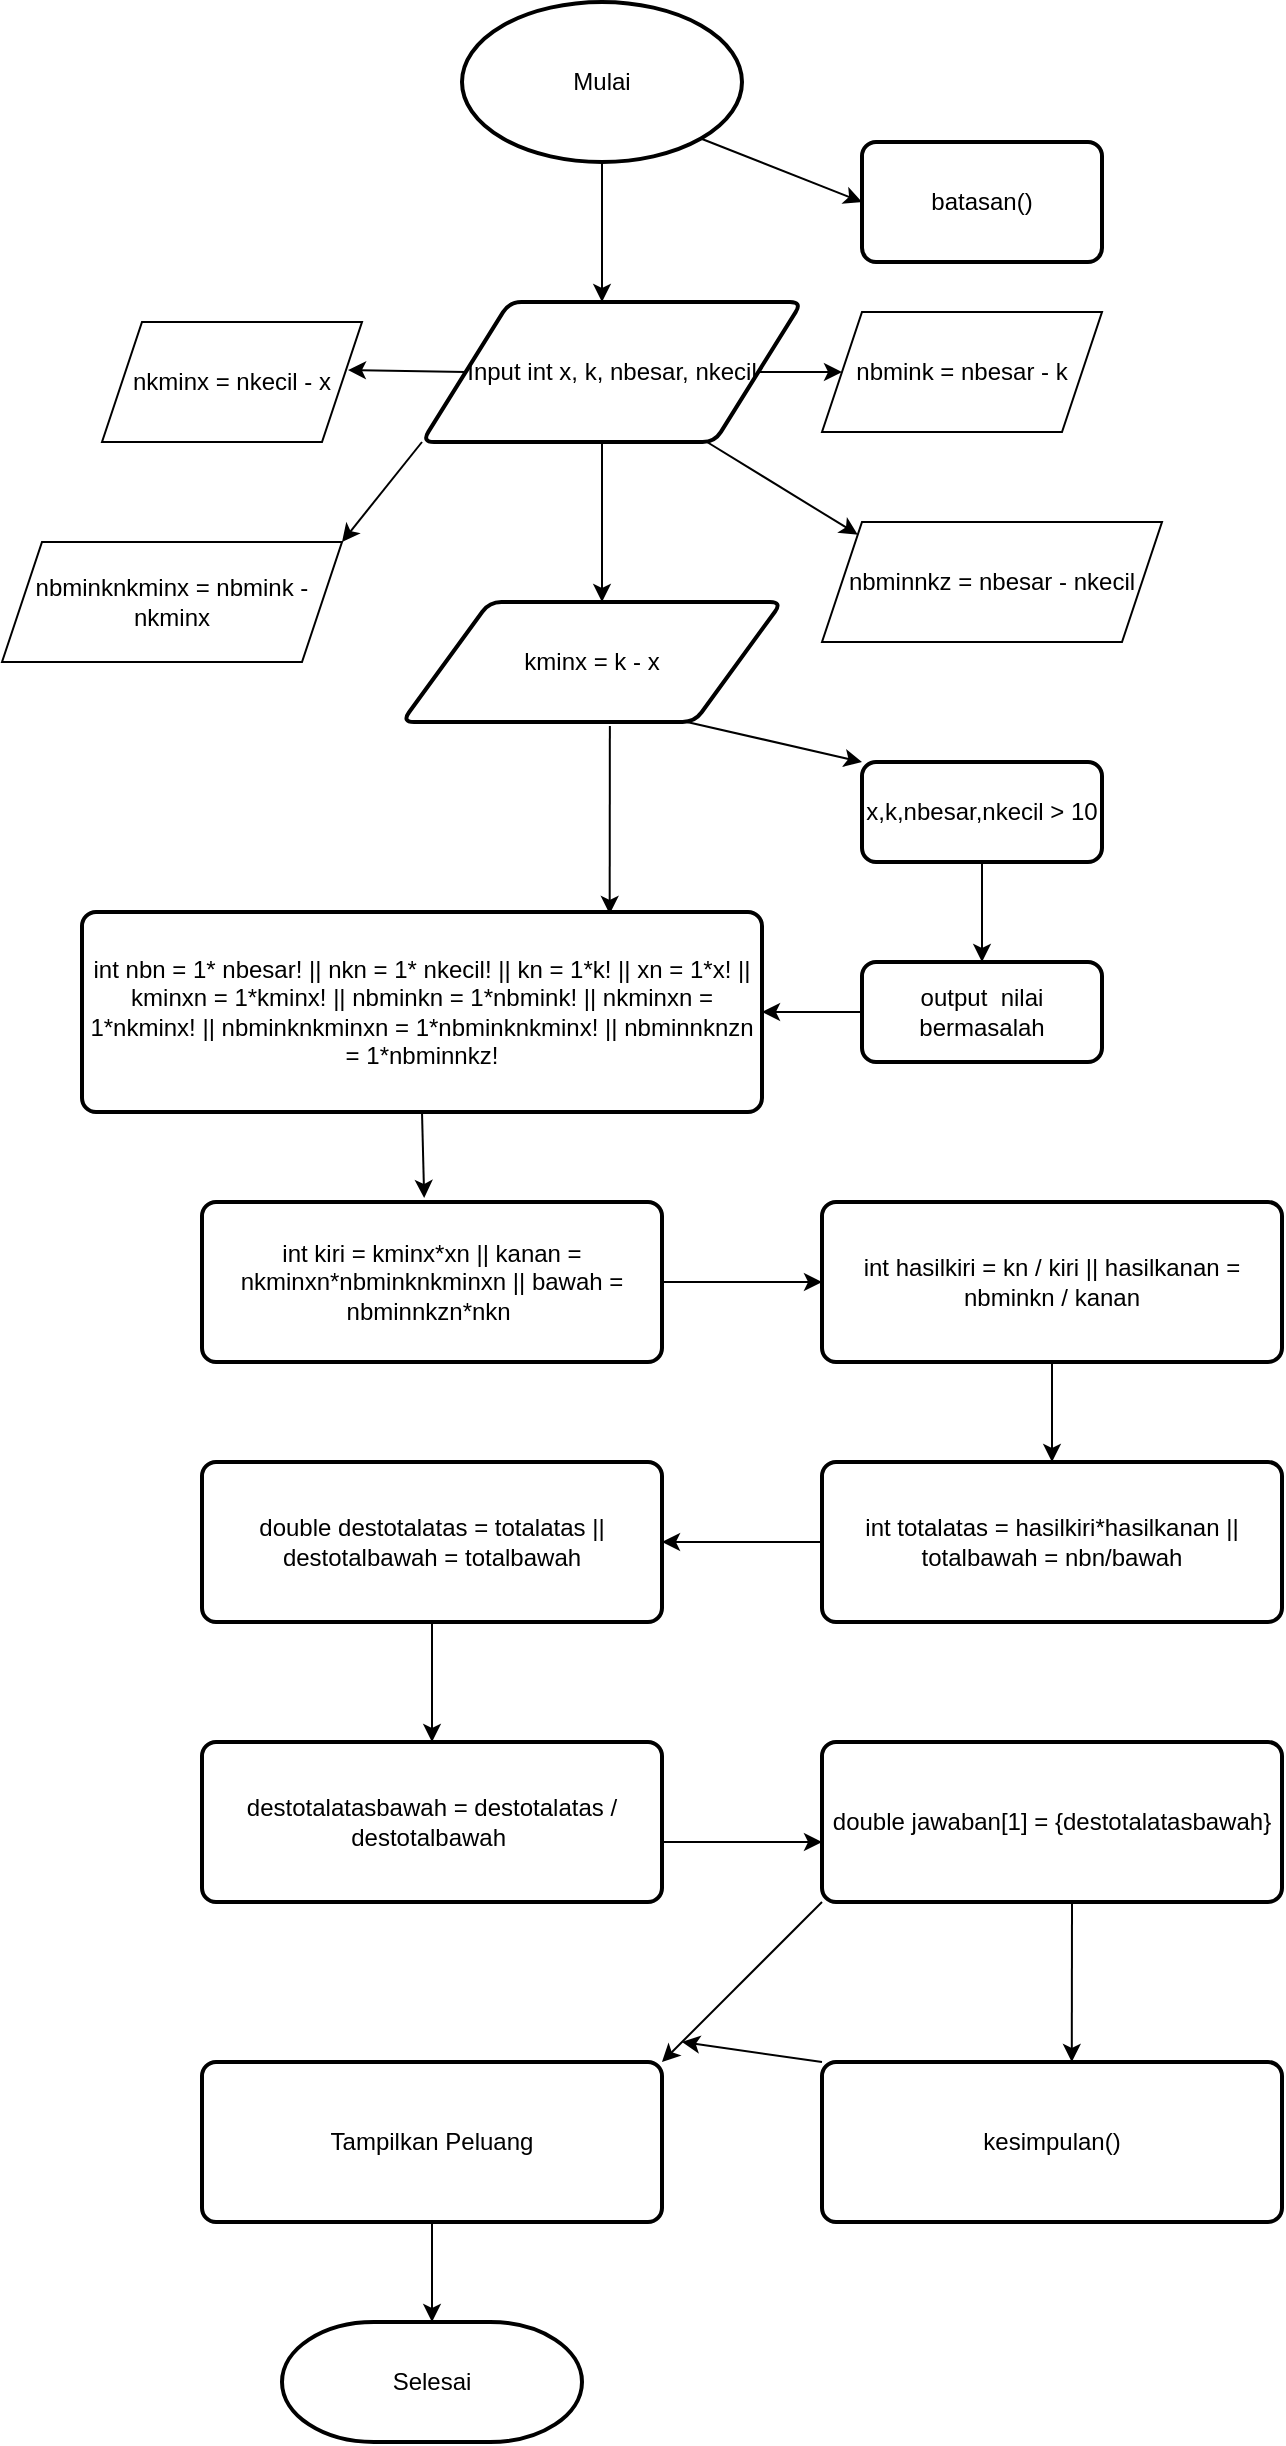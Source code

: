 <mxfile version="20.4.0" type="device"><diagram id="ypNY-C5Wga_4n8oGpfPJ" name="Page-1"><mxGraphModel dx="868" dy="482" grid="1" gridSize="10" guides="1" tooltips="1" connect="1" arrows="1" fold="1" page="1" pageScale="1" pageWidth="850" pageHeight="1100" math="0" shadow="0"><root><mxCell id="0"/><mxCell id="1" parent="0"/><mxCell id="EYIcS5BcbPaCCxSxR1S4-2" value="Mulai" style="strokeWidth=2;html=1;shape=mxgraph.flowchart.start_1;whiteSpace=wrap;" vertex="1" parent="1"><mxGeometry x="350" y="80" width="140" height="80" as="geometry"/></mxCell><mxCell id="EYIcS5BcbPaCCxSxR1S4-3" value="" style="endArrow=classic;html=1;rounded=0;exitX=0.5;exitY=1;exitDx=0;exitDy=0;exitPerimeter=0;" edge="1" parent="1" source="EYIcS5BcbPaCCxSxR1S4-2"><mxGeometry width="50" height="50" relative="1" as="geometry"><mxPoint x="429" y="160" as="sourcePoint"/><mxPoint x="420" y="230" as="targetPoint"/></mxGeometry></mxCell><mxCell id="EYIcS5BcbPaCCxSxR1S4-4" value="Input int x, k, nbesar, nkecil" style="shape=parallelogram;html=1;strokeWidth=2;perimeter=parallelogramPerimeter;whiteSpace=wrap;rounded=1;arcSize=12;size=0.23;" vertex="1" parent="1"><mxGeometry x="330" y="230" width="190" height="70" as="geometry"/></mxCell><mxCell id="EYIcS5BcbPaCCxSxR1S4-7" value="" style="endArrow=classic;html=1;rounded=0;" edge="1" parent="1"><mxGeometry width="50" height="50" relative="1" as="geometry"><mxPoint x="420" y="300" as="sourcePoint"/><mxPoint x="420" y="380" as="targetPoint"/></mxGeometry></mxCell><mxCell id="EYIcS5BcbPaCCxSxR1S4-8" value="kminx = k - x" style="shape=parallelogram;html=1;strokeWidth=2;perimeter=parallelogramPerimeter;whiteSpace=wrap;rounded=1;arcSize=12;size=0.23;" vertex="1" parent="1"><mxGeometry x="320" y="380" width="190" height="60" as="geometry"/></mxCell><mxCell id="EYIcS5BcbPaCCxSxR1S4-12" value="nbmink = nbesar - k" style="shape=parallelogram;perimeter=parallelogramPerimeter;whiteSpace=wrap;html=1;fixedSize=1;" vertex="1" parent="1"><mxGeometry x="530" y="235" width="140" height="60" as="geometry"/></mxCell><mxCell id="EYIcS5BcbPaCCxSxR1S4-13" value="nkminx = nkecil - x" style="shape=parallelogram;perimeter=parallelogramPerimeter;whiteSpace=wrap;html=1;fixedSize=1;" vertex="1" parent="1"><mxGeometry x="170" y="240" width="130" height="60" as="geometry"/></mxCell><mxCell id="EYIcS5BcbPaCCxSxR1S4-14" value="" style="endArrow=classic;html=1;rounded=0;exitX=0;exitY=0.5;exitDx=0;exitDy=0;entryX=0.946;entryY=0.4;entryDx=0;entryDy=0;entryPerimeter=0;" edge="1" parent="1" source="EYIcS5BcbPaCCxSxR1S4-4" target="EYIcS5BcbPaCCxSxR1S4-13"><mxGeometry width="50" height="50" relative="1" as="geometry"><mxPoint x="400" y="380" as="sourcePoint"/><mxPoint x="450" y="330" as="targetPoint"/></mxGeometry></mxCell><mxCell id="EYIcS5BcbPaCCxSxR1S4-15" value="" style="endArrow=classic;html=1;rounded=0;exitX=1;exitY=0.5;exitDx=0;exitDy=0;entryX=0;entryY=0.5;entryDx=0;entryDy=0;" edge="1" parent="1" source="EYIcS5BcbPaCCxSxR1S4-4" target="EYIcS5BcbPaCCxSxR1S4-12"><mxGeometry width="50" height="50" relative="1" as="geometry"><mxPoint x="400" y="380" as="sourcePoint"/><mxPoint x="450" y="330" as="targetPoint"/></mxGeometry></mxCell><mxCell id="EYIcS5BcbPaCCxSxR1S4-17" value="nbminknkminx = nbmink - nkminx" style="shape=parallelogram;perimeter=parallelogramPerimeter;whiteSpace=wrap;html=1;fixedSize=1;" vertex="1" parent="1"><mxGeometry x="120" y="350" width="170" height="60" as="geometry"/></mxCell><mxCell id="EYIcS5BcbPaCCxSxR1S4-18" value="nbminnkz = nbesar - nkecil" style="shape=parallelogram;perimeter=parallelogramPerimeter;whiteSpace=wrap;html=1;fixedSize=1;" vertex="1" parent="1"><mxGeometry x="530" y="340" width="170" height="60" as="geometry"/></mxCell><mxCell id="EYIcS5BcbPaCCxSxR1S4-19" value="" style="endArrow=classic;html=1;rounded=0;exitX=0;exitY=1;exitDx=0;exitDy=0;entryX=1;entryY=0;entryDx=0;entryDy=0;" edge="1" parent="1" source="EYIcS5BcbPaCCxSxR1S4-4" target="EYIcS5BcbPaCCxSxR1S4-17"><mxGeometry width="50" height="50" relative="1" as="geometry"><mxPoint x="400" y="380" as="sourcePoint"/><mxPoint x="450" y="330" as="targetPoint"/></mxGeometry></mxCell><mxCell id="EYIcS5BcbPaCCxSxR1S4-20" value="" style="endArrow=classic;html=1;rounded=0;exitX=0.75;exitY=1;exitDx=0;exitDy=0;entryX=0;entryY=0;entryDx=0;entryDy=0;" edge="1" parent="1" source="EYIcS5BcbPaCCxSxR1S4-4" target="EYIcS5BcbPaCCxSxR1S4-18"><mxGeometry width="50" height="50" relative="1" as="geometry"><mxPoint x="400" y="380" as="sourcePoint"/><mxPoint x="450" y="330" as="targetPoint"/></mxGeometry></mxCell><mxCell id="EYIcS5BcbPaCCxSxR1S4-24" value="x,k,nbesar,nkecil &amp;gt; 10" style="rounded=1;whiteSpace=wrap;html=1;absoluteArcSize=1;arcSize=14;strokeWidth=2;" vertex="1" parent="1"><mxGeometry x="550" y="460" width="120" height="50" as="geometry"/></mxCell><mxCell id="EYIcS5BcbPaCCxSxR1S4-28" value="output&amp;nbsp; nilai bermasalah" style="rounded=1;whiteSpace=wrap;html=1;absoluteArcSize=1;arcSize=14;strokeWidth=2;" vertex="1" parent="1"><mxGeometry x="550" y="560" width="120" height="50" as="geometry"/></mxCell><mxCell id="EYIcS5BcbPaCCxSxR1S4-29" value="" style="endArrow=classic;html=1;rounded=0;exitX=0.5;exitY=1;exitDx=0;exitDy=0;entryX=0.5;entryY=0;entryDx=0;entryDy=0;" edge="1" parent="1" source="EYIcS5BcbPaCCxSxR1S4-24" target="EYIcS5BcbPaCCxSxR1S4-28"><mxGeometry width="50" height="50" relative="1" as="geometry"><mxPoint x="400" y="540" as="sourcePoint"/><mxPoint x="450" y="490" as="targetPoint"/></mxGeometry></mxCell><mxCell id="EYIcS5BcbPaCCxSxR1S4-30" value="" style="endArrow=classic;html=1;rounded=0;exitX=0.75;exitY=1;exitDx=0;exitDy=0;entryX=0;entryY=0;entryDx=0;entryDy=0;" edge="1" parent="1" source="EYIcS5BcbPaCCxSxR1S4-8" target="EYIcS5BcbPaCCxSxR1S4-24"><mxGeometry width="50" height="50" relative="1" as="geometry"><mxPoint x="400" y="540" as="sourcePoint"/><mxPoint x="450" y="490" as="targetPoint"/></mxGeometry></mxCell><mxCell id="EYIcS5BcbPaCCxSxR1S4-31" value="batasan()" style="rounded=1;whiteSpace=wrap;html=1;absoluteArcSize=1;arcSize=14;strokeWidth=2;" vertex="1" parent="1"><mxGeometry x="550" y="150" width="120" height="60" as="geometry"/></mxCell><mxCell id="EYIcS5BcbPaCCxSxR1S4-32" value="" style="endArrow=classic;html=1;rounded=0;exitX=0.855;exitY=0.855;exitDx=0;exitDy=0;exitPerimeter=0;entryX=0;entryY=0.5;entryDx=0;entryDy=0;" edge="1" parent="1" source="EYIcS5BcbPaCCxSxR1S4-2" target="EYIcS5BcbPaCCxSxR1S4-31"><mxGeometry width="50" height="50" relative="1" as="geometry"><mxPoint x="400" y="290" as="sourcePoint"/><mxPoint x="450" y="240" as="targetPoint"/></mxGeometry></mxCell><mxCell id="EYIcS5BcbPaCCxSxR1S4-37" value="int nbn = 1* nbesar! || nkn = 1* nkecil! || kn = 1*k! || xn = 1*x! || kminxn = 1*kminx! || nbminkn = 1*nbmink! || nkminxn = 1*nkminx! || nbminknkminxn = 1*nbminknkminx! || nbminnknzn = 1*nbminnkz!" style="rounded=1;whiteSpace=wrap;html=1;absoluteArcSize=1;arcSize=14;strokeWidth=2;" vertex="1" parent="1"><mxGeometry x="160" y="535" width="340" height="100" as="geometry"/></mxCell><mxCell id="EYIcS5BcbPaCCxSxR1S4-38" value="" style="endArrow=classic;html=1;rounded=0;exitX=0.547;exitY=1.033;exitDx=0;exitDy=0;exitPerimeter=0;entryX=0.776;entryY=0.01;entryDx=0;entryDy=0;entryPerimeter=0;" edge="1" parent="1" source="EYIcS5BcbPaCCxSxR1S4-8" target="EYIcS5BcbPaCCxSxR1S4-37"><mxGeometry width="50" height="50" relative="1" as="geometry"><mxPoint x="400" y="570" as="sourcePoint"/><mxPoint x="424" y="530" as="targetPoint"/></mxGeometry></mxCell><mxCell id="EYIcS5BcbPaCCxSxR1S4-39" value="" style="endArrow=classic;html=1;rounded=0;exitX=0;exitY=0.5;exitDx=0;exitDy=0;entryX=1;entryY=0.5;entryDx=0;entryDy=0;" edge="1" parent="1" source="EYIcS5BcbPaCCxSxR1S4-28" target="EYIcS5BcbPaCCxSxR1S4-37"><mxGeometry width="50" height="50" relative="1" as="geometry"><mxPoint x="400" y="570" as="sourcePoint"/><mxPoint x="450" y="520" as="targetPoint"/></mxGeometry></mxCell><mxCell id="EYIcS5BcbPaCCxSxR1S4-41" value="int kiri = kminx*xn || kanan = nkminxn*nbminknkminxn || bawah = nbminnkzn*nkn&amp;nbsp;" style="rounded=1;whiteSpace=wrap;html=1;absoluteArcSize=1;arcSize=14;strokeWidth=2;" vertex="1" parent="1"><mxGeometry x="220" y="680" width="230" height="80" as="geometry"/></mxCell><mxCell id="EYIcS5BcbPaCCxSxR1S4-42" value="" style="endArrow=classic;html=1;rounded=0;exitX=0.5;exitY=1;exitDx=0;exitDy=0;entryX=0.483;entryY=-0.025;entryDx=0;entryDy=0;entryPerimeter=0;" edge="1" parent="1" source="EYIcS5BcbPaCCxSxR1S4-37" target="EYIcS5BcbPaCCxSxR1S4-41"><mxGeometry width="50" height="50" relative="1" as="geometry"><mxPoint x="400" y="860" as="sourcePoint"/><mxPoint x="450" y="810" as="targetPoint"/></mxGeometry></mxCell><mxCell id="EYIcS5BcbPaCCxSxR1S4-44" value="int hasilkiri = kn / kiri || hasilkanan = nbminkn / kanan" style="rounded=1;whiteSpace=wrap;html=1;absoluteArcSize=1;arcSize=14;strokeWidth=2;" vertex="1" parent="1"><mxGeometry x="530" y="680" width="230" height="80" as="geometry"/></mxCell><mxCell id="EYIcS5BcbPaCCxSxR1S4-45" value="" style="endArrow=classic;html=1;rounded=0;exitX=1;exitY=0.5;exitDx=0;exitDy=0;entryX=0;entryY=0.5;entryDx=0;entryDy=0;" edge="1" parent="1" source="EYIcS5BcbPaCCxSxR1S4-41" target="EYIcS5BcbPaCCxSxR1S4-44"><mxGeometry width="50" height="50" relative="1" as="geometry"><mxPoint x="400" y="860" as="sourcePoint"/><mxPoint x="450" y="810" as="targetPoint"/></mxGeometry></mxCell><mxCell id="EYIcS5BcbPaCCxSxR1S4-46" value="int totalatas = hasilkiri*hasilkanan || totalbawah = nbn/bawah" style="rounded=1;whiteSpace=wrap;html=1;absoluteArcSize=1;arcSize=14;strokeWidth=2;" vertex="1" parent="1"><mxGeometry x="530" y="810" width="230" height="80" as="geometry"/></mxCell><mxCell id="EYIcS5BcbPaCCxSxR1S4-47" value="" style="endArrow=classic;html=1;rounded=0;exitX=0.5;exitY=1;exitDx=0;exitDy=0;entryX=0.5;entryY=0;entryDx=0;entryDy=0;" edge="1" parent="1" source="EYIcS5BcbPaCCxSxR1S4-44" target="EYIcS5BcbPaCCxSxR1S4-46"><mxGeometry width="50" height="50" relative="1" as="geometry"><mxPoint x="400" y="850" as="sourcePoint"/><mxPoint x="450" y="800" as="targetPoint"/></mxGeometry></mxCell><mxCell id="EYIcS5BcbPaCCxSxR1S4-48" value="double destotalatas = totalatas || destotalbawah = totalbawah" style="rounded=1;whiteSpace=wrap;html=1;absoluteArcSize=1;arcSize=14;strokeWidth=2;" vertex="1" parent="1"><mxGeometry x="220" y="810" width="230" height="80" as="geometry"/></mxCell><mxCell id="EYIcS5BcbPaCCxSxR1S4-49" value="" style="endArrow=classic;html=1;rounded=0;exitX=0;exitY=0.5;exitDx=0;exitDy=0;entryX=1;entryY=0.5;entryDx=0;entryDy=0;" edge="1" parent="1" source="EYIcS5BcbPaCCxSxR1S4-46" target="EYIcS5BcbPaCCxSxR1S4-48"><mxGeometry width="50" height="50" relative="1" as="geometry"><mxPoint x="400" y="850" as="sourcePoint"/><mxPoint x="450" y="800" as="targetPoint"/></mxGeometry></mxCell><mxCell id="EYIcS5BcbPaCCxSxR1S4-50" value="destotalatasbawah = destotalatas / destotalbawah&amp;nbsp;" style="rounded=1;whiteSpace=wrap;html=1;absoluteArcSize=1;arcSize=14;strokeWidth=2;" vertex="1" parent="1"><mxGeometry x="220" y="950" width="230" height="80" as="geometry"/></mxCell><mxCell id="EYIcS5BcbPaCCxSxR1S4-51" value="" style="endArrow=classic;html=1;rounded=0;exitX=0.5;exitY=1;exitDx=0;exitDy=0;entryX=0.5;entryY=0;entryDx=0;entryDy=0;" edge="1" parent="1" source="EYIcS5BcbPaCCxSxR1S4-48" target="EYIcS5BcbPaCCxSxR1S4-50"><mxGeometry width="50" height="50" relative="1" as="geometry"><mxPoint x="400" y="940" as="sourcePoint"/><mxPoint x="450" y="890" as="targetPoint"/></mxGeometry></mxCell><mxCell id="EYIcS5BcbPaCCxSxR1S4-52" value="double jawaban[1] = {destotalatasbawah}" style="rounded=1;whiteSpace=wrap;html=1;absoluteArcSize=1;arcSize=14;strokeWidth=2;" vertex="1" parent="1"><mxGeometry x="530" y="950" width="230" height="80" as="geometry"/></mxCell><mxCell id="EYIcS5BcbPaCCxSxR1S4-53" value="" style="endArrow=classic;html=1;rounded=0;exitX=0.996;exitY=0.625;exitDx=0;exitDy=0;exitPerimeter=0;" edge="1" parent="1" source="EYIcS5BcbPaCCxSxR1S4-50"><mxGeometry width="50" height="50" relative="1" as="geometry"><mxPoint x="400" y="1080" as="sourcePoint"/><mxPoint x="530" y="1000" as="targetPoint"/></mxGeometry></mxCell><mxCell id="EYIcS5BcbPaCCxSxR1S4-55" value="Tampilkan Peluang" style="rounded=1;whiteSpace=wrap;html=1;absoluteArcSize=1;arcSize=14;strokeWidth=2;" vertex="1" parent="1"><mxGeometry x="220" y="1110" width="230" height="80" as="geometry"/></mxCell><mxCell id="EYIcS5BcbPaCCxSxR1S4-56" value="kesimpulan()" style="rounded=1;whiteSpace=wrap;html=1;absoluteArcSize=1;arcSize=14;strokeWidth=2;" vertex="1" parent="1"><mxGeometry x="530" y="1110" width="230" height="80" as="geometry"/></mxCell><mxCell id="EYIcS5BcbPaCCxSxR1S4-57" value="" style="endArrow=classic;html=1;rounded=0;entryX=0.543;entryY=0;entryDx=0;entryDy=0;entryPerimeter=0;" edge="1" parent="1" target="EYIcS5BcbPaCCxSxR1S4-56"><mxGeometry width="50" height="50" relative="1" as="geometry"><mxPoint x="655" y="1030" as="sourcePoint"/><mxPoint x="450" y="1030" as="targetPoint"/></mxGeometry></mxCell><mxCell id="EYIcS5BcbPaCCxSxR1S4-58" value="" style="endArrow=classic;html=1;rounded=0;exitX=0;exitY=1;exitDx=0;exitDy=0;" edge="1" parent="1" source="EYIcS5BcbPaCCxSxR1S4-52"><mxGeometry width="50" height="50" relative="1" as="geometry"><mxPoint x="530" y="1020" as="sourcePoint"/><mxPoint x="450" y="1110" as="targetPoint"/></mxGeometry></mxCell><mxCell id="EYIcS5BcbPaCCxSxR1S4-59" value="" style="endArrow=classic;html=1;rounded=0;exitX=0;exitY=0;exitDx=0;exitDy=0;" edge="1" parent="1" source="EYIcS5BcbPaCCxSxR1S4-56"><mxGeometry width="50" height="50" relative="1" as="geometry"><mxPoint x="400" y="1080" as="sourcePoint"/><mxPoint x="460" y="1100" as="targetPoint"/></mxGeometry></mxCell><mxCell id="EYIcS5BcbPaCCxSxR1S4-60" value="Selesai" style="strokeWidth=2;html=1;shape=mxgraph.flowchart.terminator;whiteSpace=wrap;" vertex="1" parent="1"><mxGeometry x="260" y="1240" width="150" height="60" as="geometry"/></mxCell><mxCell id="EYIcS5BcbPaCCxSxR1S4-61" value="" style="endArrow=classic;html=1;rounded=0;exitX=0.5;exitY=1;exitDx=0;exitDy=0;entryX=0.5;entryY=0;entryDx=0;entryDy=0;entryPerimeter=0;" edge="1" parent="1" source="EYIcS5BcbPaCCxSxR1S4-55" target="EYIcS5BcbPaCCxSxR1S4-60"><mxGeometry width="50" height="50" relative="1" as="geometry"><mxPoint x="400" y="1300" as="sourcePoint"/><mxPoint x="450" y="1250" as="targetPoint"/></mxGeometry></mxCell></root></mxGraphModel></diagram></mxfile>